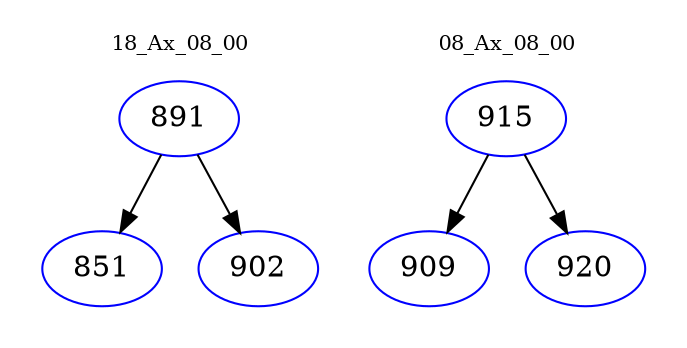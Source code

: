 digraph{
subgraph cluster_0 {
color = white
label = "18_Ax_08_00";
fontsize=10;
T0_891 [label="891", color="blue"]
T0_891 -> T0_851 [color="black"]
T0_851 [label="851", color="blue"]
T0_891 -> T0_902 [color="black"]
T0_902 [label="902", color="blue"]
}
subgraph cluster_1 {
color = white
label = "08_Ax_08_00";
fontsize=10;
T1_915 [label="915", color="blue"]
T1_915 -> T1_909 [color="black"]
T1_909 [label="909", color="blue"]
T1_915 -> T1_920 [color="black"]
T1_920 [label="920", color="blue"]
}
}
